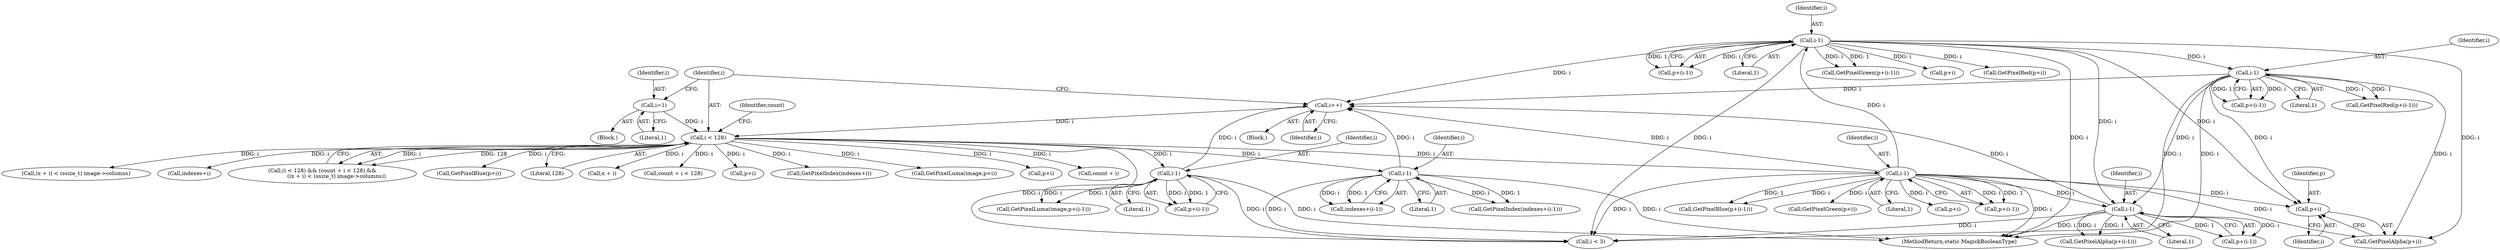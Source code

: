 digraph "0_ImageMagick_65f75a32a93ae4044c528a987a68366ecd4b46b9@pointer" {
"1000995" [label="(Call,p+i)"];
"1000971" [label="(Call,i-1)"];
"1000959" [label="(Call,i-1)"];
"1000885" [label="(Call,i < 128)"];
"1000880" [label="(Call,i=1)"];
"1001005" [label="(Call,i++)"];
"1000920" [label="(Call,i-1)"];
"1000943" [label="(Call,i-1)"];
"1000982" [label="(Call,i-1)"];
"1001001" [label="(Call,i-1)"];
"1001002" [label="(Identifier,i)"];
"1000894" [label="(Call,(x + i) < (ssize_t) image->columns)"];
"1000939" [label="(Call,GetPixelLuma(image,p+(i-1)))"];
"1000914" [label="(Call,indexes+i)"];
"1000922" [label="(Literal,1)"];
"1000884" [label="(Call,(i < 128) && (count + i < 128) &&\n                 ((x + i) < (ssize_t) image->columns))"];
"1000952" [label="(Call,GetPixelBlue(p+i))"];
"1000882" [label="(Literal,1)"];
"1000895" [label="(Call,x + i)"];
"1000957" [label="(Call,p+(i-1))"];
"1000889" [label="(Call,count + i < 128)"];
"1000972" [label="(Identifier,i)"];
"1000980" [label="(Call,p+(i-1))"];
"1000879" [label="(Block,)"];
"1000881" [label="(Identifier,i)"];
"1000903" [label="(Block,)"];
"1000969" [label="(Call,p+(i-1))"];
"1000973" [label="(Literal,1)"];
"1000960" [label="(Identifier,i)"];
"1000891" [label="(Identifier,count)"];
"1000945" [label="(Literal,1)"];
"1000959" [label="(Call,i-1)"];
"1001172" [label="(MethodReturn,static MagickBooleanType)"];
"1000886" [label="(Identifier,i)"];
"1000936" [label="(Call,p+i)"];
"1000999" [label="(Call,p+(i-1))"];
"1000880" [label="(Call,i=1)"];
"1000913" [label="(Call,GetPixelIndex(indexes+i))"];
"1000934" [label="(Call,GetPixelLuma(image,p+i))"];
"1001008" [label="(Call,i < 3)"];
"1000956" [label="(Call,GetPixelBlue(p+(i-1)))"];
"1000953" [label="(Call,p+i)"];
"1000984" [label="(Literal,1)"];
"1000982" [label="(Call,i-1)"];
"1001006" [label="(Identifier,i)"];
"1000918" [label="(Call,indexes+(i-1))"];
"1000968" [label="(Call,GetPixelGreen(p+(i-1)))"];
"1000921" [label="(Identifier,i)"];
"1000964" [label="(Call,GetPixelGreen(p+i))"];
"1000917" [label="(Call,GetPixelIndex(indexes+(i-1)))"];
"1000983" [label="(Identifier,i)"];
"1000961" [label="(Literal,1)"];
"1000976" [label="(Call,p+i)"];
"1000996" [label="(Identifier,p)"];
"1000995" [label="(Call,p+i)"];
"1000887" [label="(Literal,128)"];
"1000941" [label="(Call,p+(i-1))"];
"1000920" [label="(Call,i-1)"];
"1001005" [label="(Call,i++)"];
"1000943" [label="(Call,i-1)"];
"1000944" [label="(Identifier,i)"];
"1001003" [label="(Literal,1)"];
"1000971" [label="(Call,i-1)"];
"1000890" [label="(Call,count + i)"];
"1000979" [label="(Call,GetPixelRed(p+(i-1)))"];
"1000998" [label="(Call,GetPixelAlpha(p+(i-1)))"];
"1000885" [label="(Call,i < 128)"];
"1000965" [label="(Call,p+i)"];
"1001001" [label="(Call,i-1)"];
"1000975" [label="(Call,GetPixelRed(p+i))"];
"1000997" [label="(Identifier,i)"];
"1000994" [label="(Call,GetPixelAlpha(p+i))"];
"1000995" -> "1000994"  [label="AST: "];
"1000995" -> "1000997"  [label="CFG: "];
"1000996" -> "1000995"  [label="AST: "];
"1000997" -> "1000995"  [label="AST: "];
"1000994" -> "1000995"  [label="CFG: "];
"1000971" -> "1000995"  [label="DDG: i"];
"1000982" -> "1000995"  [label="DDG: i"];
"1000959" -> "1000995"  [label="DDG: i"];
"1000971" -> "1000969"  [label="AST: "];
"1000971" -> "1000973"  [label="CFG: "];
"1000972" -> "1000971"  [label="AST: "];
"1000973" -> "1000971"  [label="AST: "];
"1000969" -> "1000971"  [label="CFG: "];
"1000971" -> "1001172"  [label="DDG: i"];
"1000971" -> "1000968"  [label="DDG: i"];
"1000971" -> "1000968"  [label="DDG: 1"];
"1000971" -> "1000969"  [label="DDG: i"];
"1000971" -> "1000969"  [label="DDG: 1"];
"1000959" -> "1000971"  [label="DDG: i"];
"1000971" -> "1000975"  [label="DDG: i"];
"1000971" -> "1000976"  [label="DDG: i"];
"1000971" -> "1000982"  [label="DDG: i"];
"1000971" -> "1000994"  [label="DDG: i"];
"1000971" -> "1001001"  [label="DDG: i"];
"1000971" -> "1001005"  [label="DDG: i"];
"1000971" -> "1001008"  [label="DDG: i"];
"1000959" -> "1000957"  [label="AST: "];
"1000959" -> "1000961"  [label="CFG: "];
"1000960" -> "1000959"  [label="AST: "];
"1000961" -> "1000959"  [label="AST: "];
"1000957" -> "1000959"  [label="CFG: "];
"1000959" -> "1001172"  [label="DDG: i"];
"1000959" -> "1000956"  [label="DDG: i"];
"1000959" -> "1000956"  [label="DDG: 1"];
"1000959" -> "1000957"  [label="DDG: i"];
"1000959" -> "1000957"  [label="DDG: 1"];
"1000885" -> "1000959"  [label="DDG: i"];
"1000959" -> "1000964"  [label="DDG: i"];
"1000959" -> "1000965"  [label="DDG: i"];
"1000959" -> "1000994"  [label="DDG: i"];
"1000959" -> "1001001"  [label="DDG: i"];
"1000959" -> "1001005"  [label="DDG: i"];
"1000959" -> "1001008"  [label="DDG: i"];
"1000885" -> "1000884"  [label="AST: "];
"1000885" -> "1000887"  [label="CFG: "];
"1000886" -> "1000885"  [label="AST: "];
"1000887" -> "1000885"  [label="AST: "];
"1000891" -> "1000885"  [label="CFG: "];
"1000884" -> "1000885"  [label="CFG: "];
"1000885" -> "1000884"  [label="DDG: i"];
"1000885" -> "1000884"  [label="DDG: 128"];
"1000880" -> "1000885"  [label="DDG: i"];
"1001005" -> "1000885"  [label="DDG: i"];
"1000885" -> "1000889"  [label="DDG: i"];
"1000885" -> "1000890"  [label="DDG: i"];
"1000885" -> "1000894"  [label="DDG: i"];
"1000885" -> "1000895"  [label="DDG: i"];
"1000885" -> "1000913"  [label="DDG: i"];
"1000885" -> "1000914"  [label="DDG: i"];
"1000885" -> "1000920"  [label="DDG: i"];
"1000885" -> "1000934"  [label="DDG: i"];
"1000885" -> "1000936"  [label="DDG: i"];
"1000885" -> "1000943"  [label="DDG: i"];
"1000885" -> "1000952"  [label="DDG: i"];
"1000885" -> "1000953"  [label="DDG: i"];
"1000885" -> "1001008"  [label="DDG: i"];
"1000880" -> "1000879"  [label="AST: "];
"1000880" -> "1000882"  [label="CFG: "];
"1000881" -> "1000880"  [label="AST: "];
"1000882" -> "1000880"  [label="AST: "];
"1000886" -> "1000880"  [label="CFG: "];
"1001005" -> "1000903"  [label="AST: "];
"1001005" -> "1001006"  [label="CFG: "];
"1001006" -> "1001005"  [label="AST: "];
"1000886" -> "1001005"  [label="CFG: "];
"1000920" -> "1001005"  [label="DDG: i"];
"1000943" -> "1001005"  [label="DDG: i"];
"1000982" -> "1001005"  [label="DDG: i"];
"1001001" -> "1001005"  [label="DDG: i"];
"1000920" -> "1000918"  [label="AST: "];
"1000920" -> "1000922"  [label="CFG: "];
"1000921" -> "1000920"  [label="AST: "];
"1000922" -> "1000920"  [label="AST: "];
"1000918" -> "1000920"  [label="CFG: "];
"1000920" -> "1001172"  [label="DDG: i"];
"1000920" -> "1000917"  [label="DDG: i"];
"1000920" -> "1000917"  [label="DDG: 1"];
"1000920" -> "1000918"  [label="DDG: i"];
"1000920" -> "1000918"  [label="DDG: 1"];
"1000920" -> "1001008"  [label="DDG: i"];
"1000943" -> "1000941"  [label="AST: "];
"1000943" -> "1000945"  [label="CFG: "];
"1000944" -> "1000943"  [label="AST: "];
"1000945" -> "1000943"  [label="AST: "];
"1000941" -> "1000943"  [label="CFG: "];
"1000943" -> "1001172"  [label="DDG: i"];
"1000943" -> "1000939"  [label="DDG: i"];
"1000943" -> "1000939"  [label="DDG: 1"];
"1000943" -> "1000941"  [label="DDG: i"];
"1000943" -> "1000941"  [label="DDG: 1"];
"1000943" -> "1001008"  [label="DDG: i"];
"1000982" -> "1000980"  [label="AST: "];
"1000982" -> "1000984"  [label="CFG: "];
"1000983" -> "1000982"  [label="AST: "];
"1000984" -> "1000982"  [label="AST: "];
"1000980" -> "1000982"  [label="CFG: "];
"1000982" -> "1001172"  [label="DDG: i"];
"1000982" -> "1000979"  [label="DDG: i"];
"1000982" -> "1000979"  [label="DDG: 1"];
"1000982" -> "1000980"  [label="DDG: i"];
"1000982" -> "1000980"  [label="DDG: 1"];
"1000982" -> "1000994"  [label="DDG: i"];
"1000982" -> "1001001"  [label="DDG: i"];
"1000982" -> "1001008"  [label="DDG: i"];
"1001001" -> "1000999"  [label="AST: "];
"1001001" -> "1001003"  [label="CFG: "];
"1001002" -> "1001001"  [label="AST: "];
"1001003" -> "1001001"  [label="AST: "];
"1000999" -> "1001001"  [label="CFG: "];
"1001001" -> "1001172"  [label="DDG: i"];
"1001001" -> "1000998"  [label="DDG: i"];
"1001001" -> "1000998"  [label="DDG: 1"];
"1001001" -> "1000999"  [label="DDG: i"];
"1001001" -> "1000999"  [label="DDG: 1"];
"1001001" -> "1001008"  [label="DDG: i"];
}
